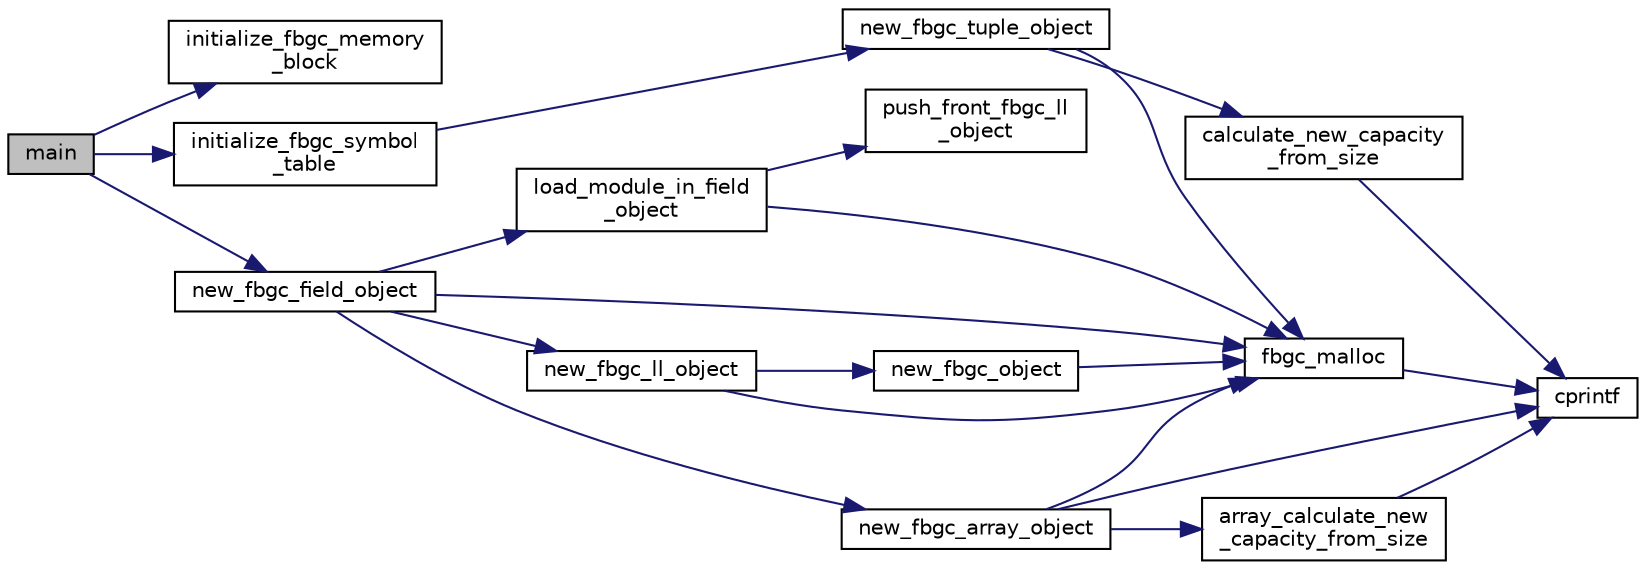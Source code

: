 digraph "main"
{
  edge [fontname="Helvetica",fontsize="10",labelfontname="Helvetica",labelfontsize="10"];
  node [fontname="Helvetica",fontsize="10",shape=record];
  rankdir="LR";
  Node115 [label="main",height=0.2,width=0.4,color="black", fillcolor="grey75", style="filled", fontcolor="black"];
  Node115 -> Node116 [color="midnightblue",fontsize="10",style="solid"];
  Node116 [label="initialize_fbgc_memory\l_block",height=0.2,width=0.4,color="black", fillcolor="white", style="filled",URL="$memory_8c.html#a4208947661ce41e5ce8c43f21b6ad631"];
  Node115 -> Node117 [color="midnightblue",fontsize="10",style="solid"];
  Node117 [label="initialize_fbgc_symbol\l_table",height=0.2,width=0.4,color="black", fillcolor="white", style="filled",URL="$symbol__table_8c.html#a7db0b6f538413623a79af312bf42bee7"];
  Node117 -> Node118 [color="midnightblue",fontsize="10",style="solid"];
  Node118 [label="new_fbgc_tuple_object",height=0.2,width=0.4,color="black", fillcolor="white", style="filled",URL="$tuple__object_8c.html#aea5f2cac3a39a11b2c17445654538710"];
  Node118 -> Node119 [color="midnightblue",fontsize="10",style="solid"];
  Node119 [label="calculate_new_capacity\l_from_size",height=0.2,width=0.4,color="black", fillcolor="white", style="filled",URL="$tuple__object_8c.html#af0a95832bdbe0ec168e2a1e8407cc9c9"];
  Node119 -> Node120 [color="midnightblue",fontsize="10",style="solid"];
  Node120 [label="cprintf",height=0.2,width=0.4,color="black", fillcolor="white", style="filled",URL="$error_8c.html#a30fee765292b076e015fc846035f2550"];
  Node118 -> Node121 [color="midnightblue",fontsize="10",style="solid"];
  Node121 [label="fbgc_malloc",height=0.2,width=0.4,color="black", fillcolor="white", style="filled",URL="$memory_8c.html#a41dd65ee24d51160659bf94bed90e998"];
  Node121 -> Node120 [color="midnightblue",fontsize="10",style="solid"];
  Node115 -> Node122 [color="midnightblue",fontsize="10",style="solid"];
  Node122 [label="new_fbgc_field_object",height=0.2,width=0.4,color="black", fillcolor="white", style="filled",URL="$field__object_8c.html#a28800156fc2d609a3625834282b1b94e"];
  Node122 -> Node121 [color="midnightblue",fontsize="10",style="solid"];
  Node122 -> Node123 [color="midnightblue",fontsize="10",style="solid"];
  Node123 [label="new_fbgc_ll_object",height=0.2,width=0.4,color="black", fillcolor="white", style="filled",URL="$linked__list_8c.html#a58b5593340f3e3d505060800cc4e16b8"];
  Node123 -> Node121 [color="midnightblue",fontsize="10",style="solid"];
  Node123 -> Node124 [color="midnightblue",fontsize="10",style="solid"];
  Node124 [label="new_fbgc_object",height=0.2,width=0.4,color="black", fillcolor="white", style="filled",URL="$fbgc__object_8c.html#a6f15a3442ee83b26d15a3832cbfce1ee"];
  Node124 -> Node121 [color="midnightblue",fontsize="10",style="solid"];
  Node122 -> Node125 [color="midnightblue",fontsize="10",style="solid"];
  Node125 [label="new_fbgc_array_object",height=0.2,width=0.4,color="black", fillcolor="white", style="filled",URL="$array__object_8c.html#a4852c82d88a183b756fd211da40d9baf"];
  Node125 -> Node126 [color="midnightblue",fontsize="10",style="solid"];
  Node126 [label="array_calculate_new\l_capacity_from_size",height=0.2,width=0.4,color="black", fillcolor="white", style="filled",URL="$array__object_8c.html#ac2f010a711e7990a84c4b4bbd446cdc6"];
  Node126 -> Node120 [color="midnightblue",fontsize="10",style="solid"];
  Node125 -> Node121 [color="midnightblue",fontsize="10",style="solid"];
  Node125 -> Node120 [color="midnightblue",fontsize="10",style="solid"];
  Node122 -> Node127 [color="midnightblue",fontsize="10",style="solid"];
  Node127 [label="load_module_in_field\l_object",height=0.2,width=0.4,color="black", fillcolor="white", style="filled",URL="$field__object_8c.html#a51210a1608ab1b46f9d2bb1b0f2925eb"];
  Node127 -> Node121 [color="midnightblue",fontsize="10",style="solid"];
  Node127 -> Node128 [color="midnightblue",fontsize="10",style="solid"];
  Node128 [label="push_front_fbgc_ll\l_object",height=0.2,width=0.4,color="black", fillcolor="white", style="filled",URL="$linked__list_8c.html#a152cb802096efbb4f9d871d6256025ad"];
}

